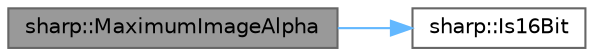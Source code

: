 digraph "sharp::MaximumImageAlpha"
{
 // LATEX_PDF_SIZE
  bgcolor="transparent";
  edge [fontname=Helvetica,fontsize=10,labelfontname=Helvetica,labelfontsize=10];
  node [fontname=Helvetica,fontsize=10,shape=box,height=0.2,width=0.4];
  rankdir="LR";
  Node1 [id="Node000001",label="sharp::MaximumImageAlpha",height=0.2,width=0.4,color="gray40", fillcolor="grey60", style="filled", fontcolor="black",tooltip=" "];
  Node1 -> Node2 [id="edge1_Node000001_Node000002",color="steelblue1",style="solid",tooltip=" "];
  Node2 [id="Node000002",label="sharp::Is16Bit",height=0.2,width=0.4,color="grey40", fillcolor="white", style="filled",URL="$namespacesharp.html#afbc1dba0c01a0afe83a7de216eb0ff9f",tooltip=" "];
}
